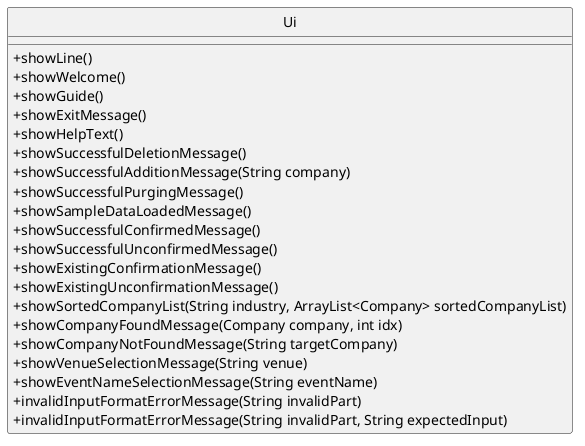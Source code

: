 @startuml
'https://plantuml.com/class-diagram

hide circle
skinparam classAttributeIconSize 0


class Ui {
+showLine()
+showWelcome()
+showGuide()
+showExitMessage()
+showHelpText()
+showSuccessfulDeletionMessage()
+showSuccessfulAdditionMessage(String company)
+showSuccessfulPurgingMessage()
+showSampleDataLoadedMessage()
+showSuccessfulConfirmedMessage()
+showSuccessfulUnconfirmedMessage()
+showExistingConfirmationMessage()
+showExistingUnconfirmationMessage()
+showSortedCompanyList(String industry, ArrayList<Company> sortedCompanyList)
+showCompanyFoundMessage(Company company, int idx)
+showCompanyNotFoundMessage(String targetCompany)
+showVenueSelectionMessage(String venue)
+showEventNameSelectionMessage(String eventName)
+invalidInputFormatErrorMessage(String invalidPart)
+invalidInputFormatErrorMessage(String invalidPart, String expectedInput)
}


@enduml
